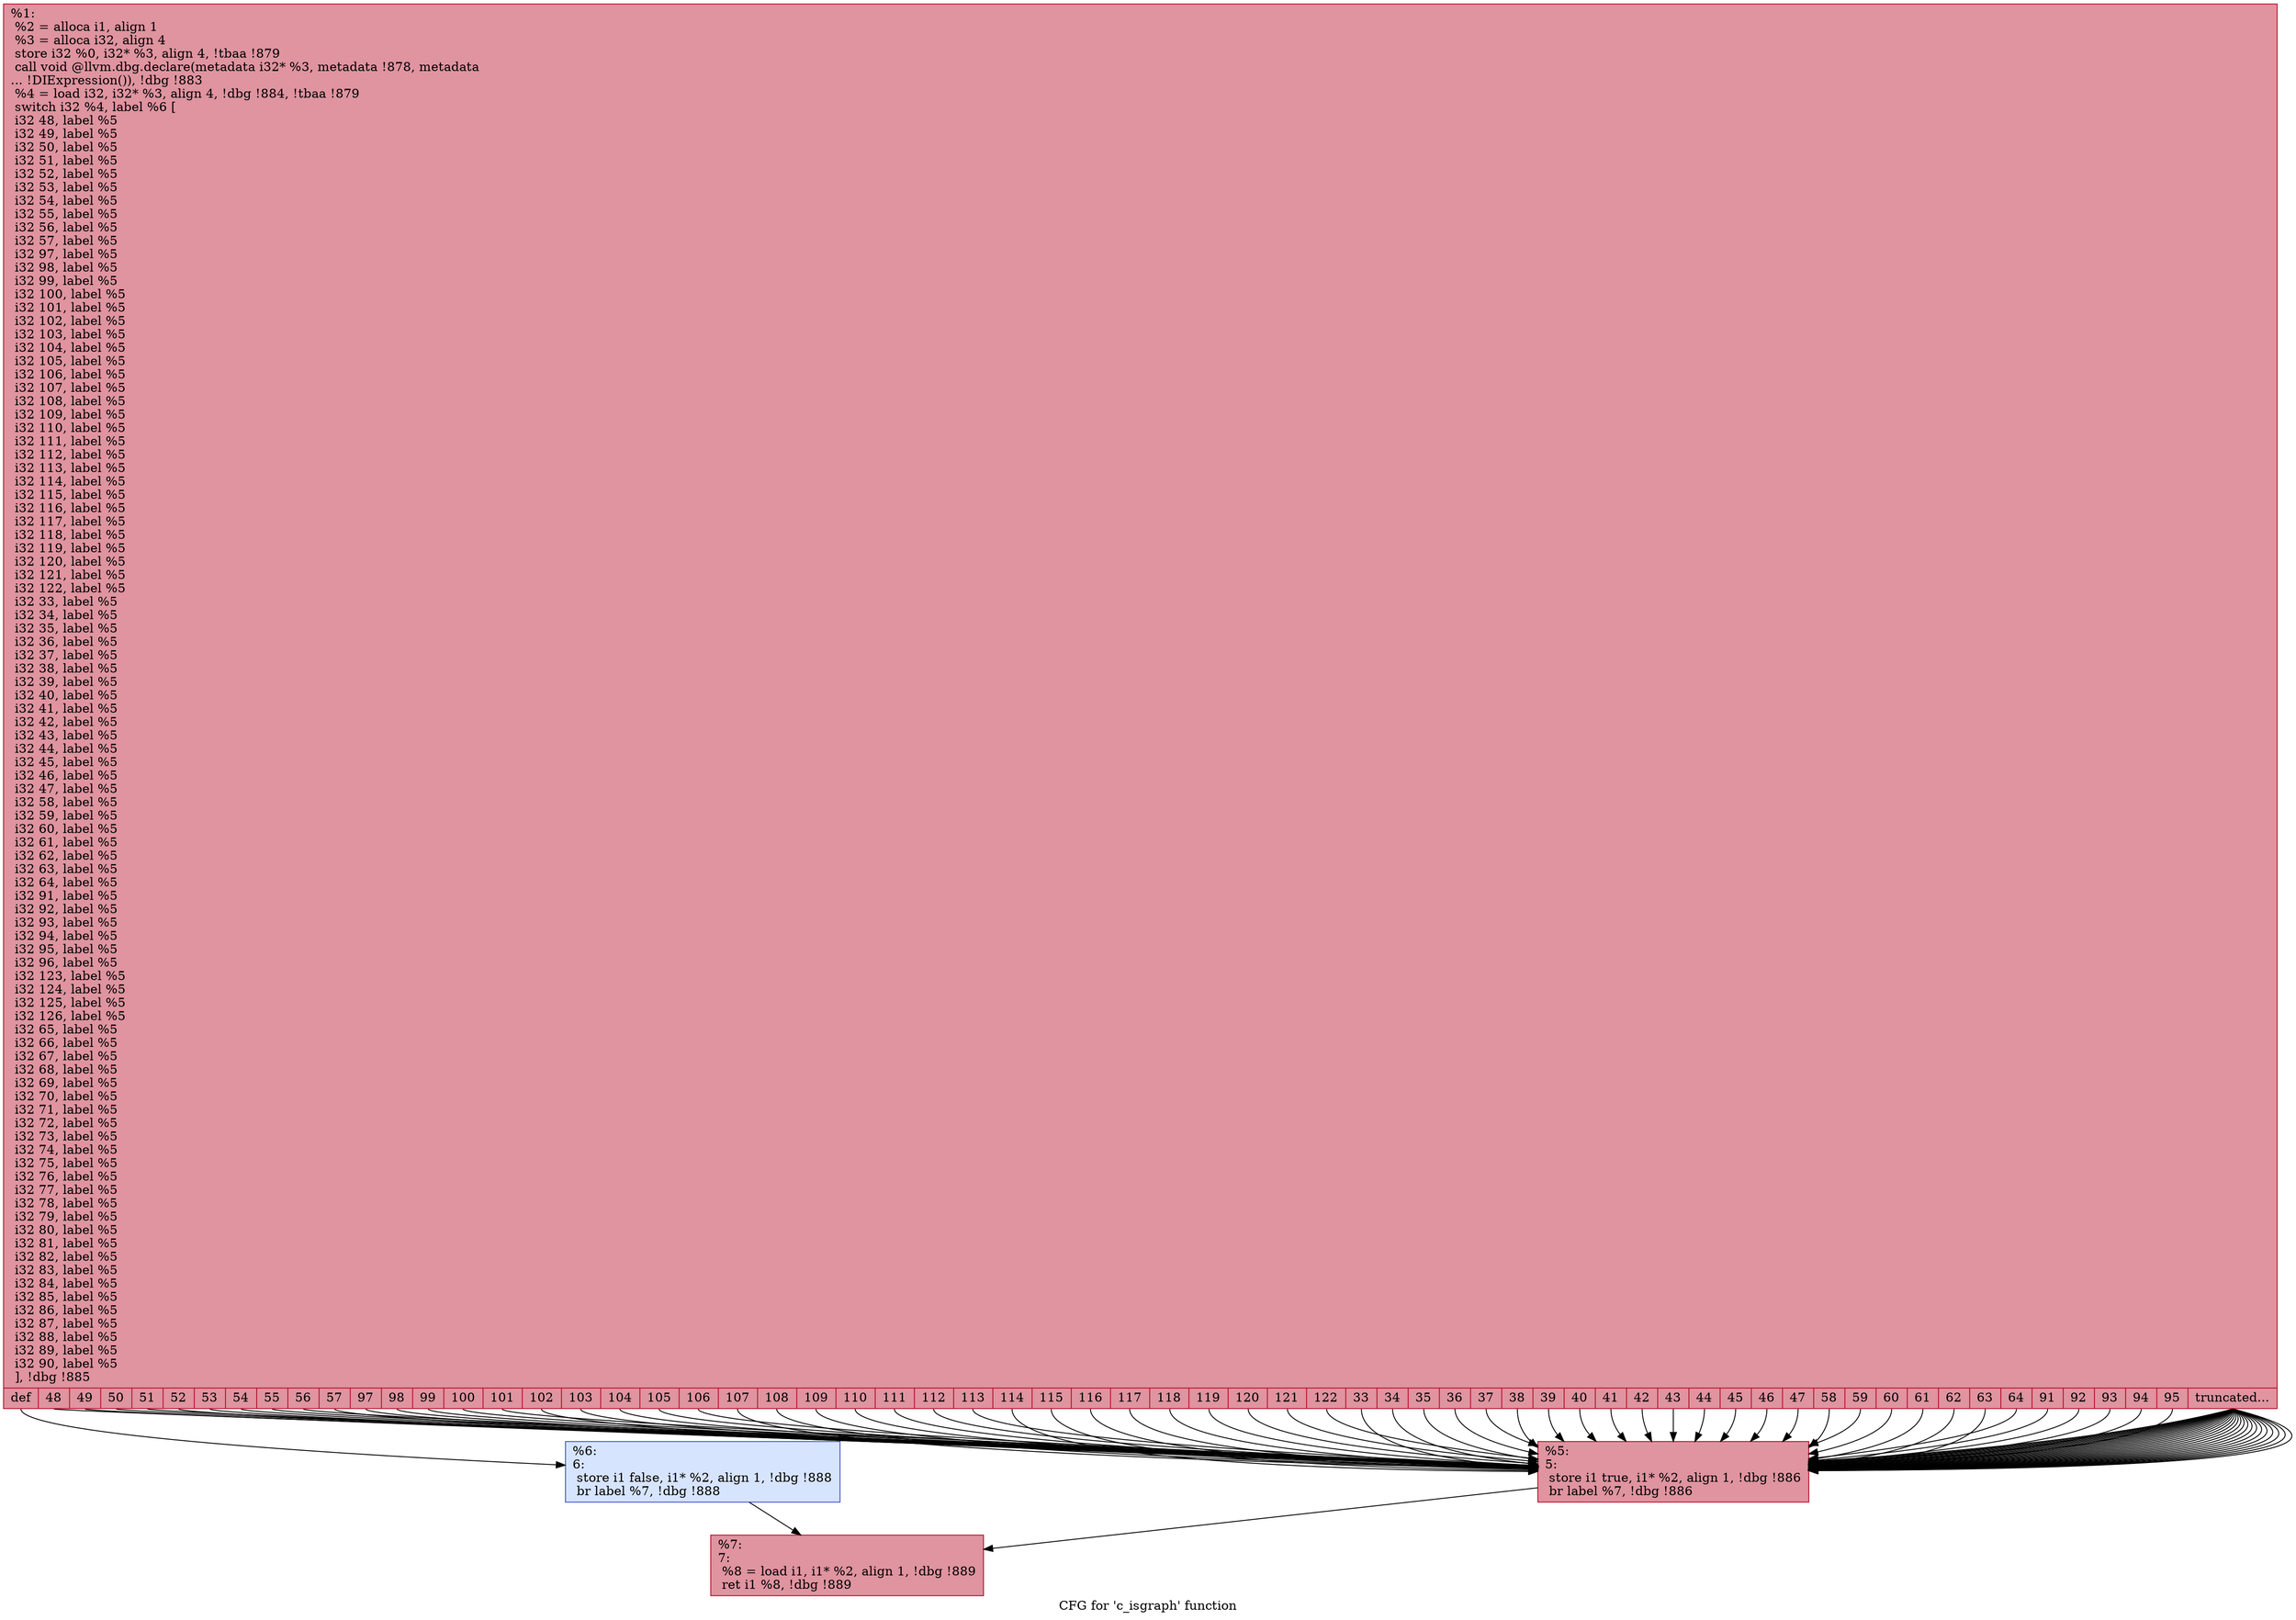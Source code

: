 digraph "CFG for 'c_isgraph' function" {
	label="CFG for 'c_isgraph' function";

	Node0x14fd850 [shape=record,color="#b70d28ff", style=filled, fillcolor="#b70d2870",label="{%1:\l  %2 = alloca i1, align 1\l  %3 = alloca i32, align 4\l  store i32 %0, i32* %3, align 4, !tbaa !879\l  call void @llvm.dbg.declare(metadata i32* %3, metadata !878, metadata\l... !DIExpression()), !dbg !883\l  %4 = load i32, i32* %3, align 4, !dbg !884, !tbaa !879\l  switch i32 %4, label %6 [\l    i32 48, label %5\l    i32 49, label %5\l    i32 50, label %5\l    i32 51, label %5\l    i32 52, label %5\l    i32 53, label %5\l    i32 54, label %5\l    i32 55, label %5\l    i32 56, label %5\l    i32 57, label %5\l    i32 97, label %5\l    i32 98, label %5\l    i32 99, label %5\l    i32 100, label %5\l    i32 101, label %5\l    i32 102, label %5\l    i32 103, label %5\l    i32 104, label %5\l    i32 105, label %5\l    i32 106, label %5\l    i32 107, label %5\l    i32 108, label %5\l    i32 109, label %5\l    i32 110, label %5\l    i32 111, label %5\l    i32 112, label %5\l    i32 113, label %5\l    i32 114, label %5\l    i32 115, label %5\l    i32 116, label %5\l    i32 117, label %5\l    i32 118, label %5\l    i32 119, label %5\l    i32 120, label %5\l    i32 121, label %5\l    i32 122, label %5\l    i32 33, label %5\l    i32 34, label %5\l    i32 35, label %5\l    i32 36, label %5\l    i32 37, label %5\l    i32 38, label %5\l    i32 39, label %5\l    i32 40, label %5\l    i32 41, label %5\l    i32 42, label %5\l    i32 43, label %5\l    i32 44, label %5\l    i32 45, label %5\l    i32 46, label %5\l    i32 47, label %5\l    i32 58, label %5\l    i32 59, label %5\l    i32 60, label %5\l    i32 61, label %5\l    i32 62, label %5\l    i32 63, label %5\l    i32 64, label %5\l    i32 91, label %5\l    i32 92, label %5\l    i32 93, label %5\l    i32 94, label %5\l    i32 95, label %5\l    i32 96, label %5\l    i32 123, label %5\l    i32 124, label %5\l    i32 125, label %5\l    i32 126, label %5\l    i32 65, label %5\l    i32 66, label %5\l    i32 67, label %5\l    i32 68, label %5\l    i32 69, label %5\l    i32 70, label %5\l    i32 71, label %5\l    i32 72, label %5\l    i32 73, label %5\l    i32 74, label %5\l    i32 75, label %5\l    i32 76, label %5\l    i32 77, label %5\l    i32 78, label %5\l    i32 79, label %5\l    i32 80, label %5\l    i32 81, label %5\l    i32 82, label %5\l    i32 83, label %5\l    i32 84, label %5\l    i32 85, label %5\l    i32 86, label %5\l    i32 87, label %5\l    i32 88, label %5\l    i32 89, label %5\l    i32 90, label %5\l  ], !dbg !885\l|{<s0>def|<s1>48|<s2>49|<s3>50|<s4>51|<s5>52|<s6>53|<s7>54|<s8>55|<s9>56|<s10>57|<s11>97|<s12>98|<s13>99|<s14>100|<s15>101|<s16>102|<s17>103|<s18>104|<s19>105|<s20>106|<s21>107|<s22>108|<s23>109|<s24>110|<s25>111|<s26>112|<s27>113|<s28>114|<s29>115|<s30>116|<s31>117|<s32>118|<s33>119|<s34>120|<s35>121|<s36>122|<s37>33|<s38>34|<s39>35|<s40>36|<s41>37|<s42>38|<s43>39|<s44>40|<s45>41|<s46>42|<s47>43|<s48>44|<s49>45|<s50>46|<s51>47|<s52>58|<s53>59|<s54>60|<s55>61|<s56>62|<s57>63|<s58>64|<s59>91|<s60>92|<s61>93|<s62>94|<s63>95|<s64>truncated...}}"];
	Node0x14fd850:s0 -> Node0x14fd8f0;
	Node0x14fd850:s1 -> Node0x14fd8a0;
	Node0x14fd850:s2 -> Node0x14fd8a0;
	Node0x14fd850:s3 -> Node0x14fd8a0;
	Node0x14fd850:s4 -> Node0x14fd8a0;
	Node0x14fd850:s5 -> Node0x14fd8a0;
	Node0x14fd850:s6 -> Node0x14fd8a0;
	Node0x14fd850:s7 -> Node0x14fd8a0;
	Node0x14fd850:s8 -> Node0x14fd8a0;
	Node0x14fd850:s9 -> Node0x14fd8a0;
	Node0x14fd850:s10 -> Node0x14fd8a0;
	Node0x14fd850:s11 -> Node0x14fd8a0;
	Node0x14fd850:s12 -> Node0x14fd8a0;
	Node0x14fd850:s13 -> Node0x14fd8a0;
	Node0x14fd850:s14 -> Node0x14fd8a0;
	Node0x14fd850:s15 -> Node0x14fd8a0;
	Node0x14fd850:s16 -> Node0x14fd8a0;
	Node0x14fd850:s17 -> Node0x14fd8a0;
	Node0x14fd850:s18 -> Node0x14fd8a0;
	Node0x14fd850:s19 -> Node0x14fd8a0;
	Node0x14fd850:s20 -> Node0x14fd8a0;
	Node0x14fd850:s21 -> Node0x14fd8a0;
	Node0x14fd850:s22 -> Node0x14fd8a0;
	Node0x14fd850:s23 -> Node0x14fd8a0;
	Node0x14fd850:s24 -> Node0x14fd8a0;
	Node0x14fd850:s25 -> Node0x14fd8a0;
	Node0x14fd850:s26 -> Node0x14fd8a0;
	Node0x14fd850:s27 -> Node0x14fd8a0;
	Node0x14fd850:s28 -> Node0x14fd8a0;
	Node0x14fd850:s29 -> Node0x14fd8a0;
	Node0x14fd850:s30 -> Node0x14fd8a0;
	Node0x14fd850:s31 -> Node0x14fd8a0;
	Node0x14fd850:s32 -> Node0x14fd8a0;
	Node0x14fd850:s33 -> Node0x14fd8a0;
	Node0x14fd850:s34 -> Node0x14fd8a0;
	Node0x14fd850:s35 -> Node0x14fd8a0;
	Node0x14fd850:s36 -> Node0x14fd8a0;
	Node0x14fd850:s37 -> Node0x14fd8a0;
	Node0x14fd850:s38 -> Node0x14fd8a0;
	Node0x14fd850:s39 -> Node0x14fd8a0;
	Node0x14fd850:s40 -> Node0x14fd8a0;
	Node0x14fd850:s41 -> Node0x14fd8a0;
	Node0x14fd850:s42 -> Node0x14fd8a0;
	Node0x14fd850:s43 -> Node0x14fd8a0;
	Node0x14fd850:s44 -> Node0x14fd8a0;
	Node0x14fd850:s45 -> Node0x14fd8a0;
	Node0x14fd850:s46 -> Node0x14fd8a0;
	Node0x14fd850:s47 -> Node0x14fd8a0;
	Node0x14fd850:s48 -> Node0x14fd8a0;
	Node0x14fd850:s49 -> Node0x14fd8a0;
	Node0x14fd850:s50 -> Node0x14fd8a0;
	Node0x14fd850:s51 -> Node0x14fd8a0;
	Node0x14fd850:s52 -> Node0x14fd8a0;
	Node0x14fd850:s53 -> Node0x14fd8a0;
	Node0x14fd850:s54 -> Node0x14fd8a0;
	Node0x14fd850:s55 -> Node0x14fd8a0;
	Node0x14fd850:s56 -> Node0x14fd8a0;
	Node0x14fd850:s57 -> Node0x14fd8a0;
	Node0x14fd850:s58 -> Node0x14fd8a0;
	Node0x14fd850:s59 -> Node0x14fd8a0;
	Node0x14fd850:s60 -> Node0x14fd8a0;
	Node0x14fd850:s61 -> Node0x14fd8a0;
	Node0x14fd850:s62 -> Node0x14fd8a0;
	Node0x14fd850:s63 -> Node0x14fd8a0;
	Node0x14fd850:s64 -> Node0x14fd8a0;
	Node0x14fd850:s64 -> Node0x14fd8a0;
	Node0x14fd850:s64 -> Node0x14fd8a0;
	Node0x14fd850:s64 -> Node0x14fd8a0;
	Node0x14fd850:s64 -> Node0x14fd8a0;
	Node0x14fd850:s64 -> Node0x14fd8a0;
	Node0x14fd850:s64 -> Node0x14fd8a0;
	Node0x14fd850:s64 -> Node0x14fd8a0;
	Node0x14fd850:s64 -> Node0x14fd8a0;
	Node0x14fd850:s64 -> Node0x14fd8a0;
	Node0x14fd850:s64 -> Node0x14fd8a0;
	Node0x14fd850:s64 -> Node0x14fd8a0;
	Node0x14fd850:s64 -> Node0x14fd8a0;
	Node0x14fd850:s64 -> Node0x14fd8a0;
	Node0x14fd850:s64 -> Node0x14fd8a0;
	Node0x14fd850:s64 -> Node0x14fd8a0;
	Node0x14fd850:s64 -> Node0x14fd8a0;
	Node0x14fd850:s64 -> Node0x14fd8a0;
	Node0x14fd850:s64 -> Node0x14fd8a0;
	Node0x14fd850:s64 -> Node0x14fd8a0;
	Node0x14fd850:s64 -> Node0x14fd8a0;
	Node0x14fd850:s64 -> Node0x14fd8a0;
	Node0x14fd850:s64 -> Node0x14fd8a0;
	Node0x14fd850:s64 -> Node0x14fd8a0;
	Node0x14fd850:s64 -> Node0x14fd8a0;
	Node0x14fd850:s64 -> Node0x14fd8a0;
	Node0x14fd850:s64 -> Node0x14fd8a0;
	Node0x14fd850:s64 -> Node0x14fd8a0;
	Node0x14fd850:s64 -> Node0x14fd8a0;
	Node0x14fd850:s64 -> Node0x14fd8a0;
	Node0x14fd850:s64 -> Node0x14fd8a0;
	Node0x14fd8a0 [shape=record,color="#b70d28ff", style=filled, fillcolor="#b70d2870",label="{%5:\l5:                                                \l  store i1 true, i1* %2, align 1, !dbg !886\l  br label %7, !dbg !886\l}"];
	Node0x14fd8a0 -> Node0x14fd940;
	Node0x14fd8f0 [shape=record,color="#3d50c3ff", style=filled, fillcolor="#a5c3fe70",label="{%6:\l6:                                                \l  store i1 false, i1* %2, align 1, !dbg !888\l  br label %7, !dbg !888\l}"];
	Node0x14fd8f0 -> Node0x14fd940;
	Node0x14fd940 [shape=record,color="#b70d28ff", style=filled, fillcolor="#b70d2870",label="{%7:\l7:                                                \l  %8 = load i1, i1* %2, align 1, !dbg !889\l  ret i1 %8, !dbg !889\l}"];
}
